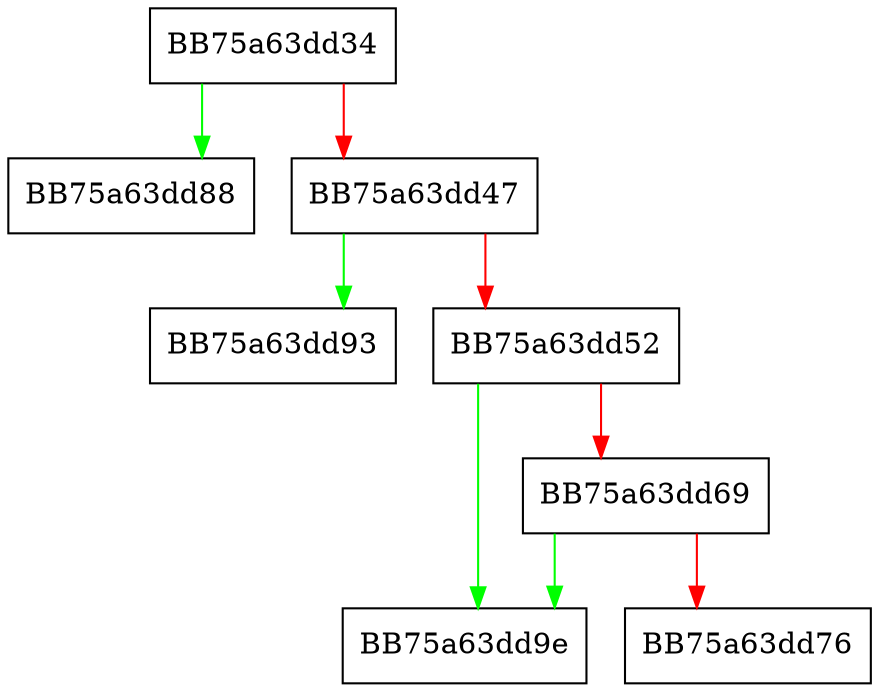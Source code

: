 digraph join {
  node [shape="box"];
  graph [splines=ortho];
  BB75a63dd34 -> BB75a63dd88 [color="green"];
  BB75a63dd34 -> BB75a63dd47 [color="red"];
  BB75a63dd47 -> BB75a63dd93 [color="green"];
  BB75a63dd47 -> BB75a63dd52 [color="red"];
  BB75a63dd52 -> BB75a63dd9e [color="green"];
  BB75a63dd52 -> BB75a63dd69 [color="red"];
  BB75a63dd69 -> BB75a63dd9e [color="green"];
  BB75a63dd69 -> BB75a63dd76 [color="red"];
}
